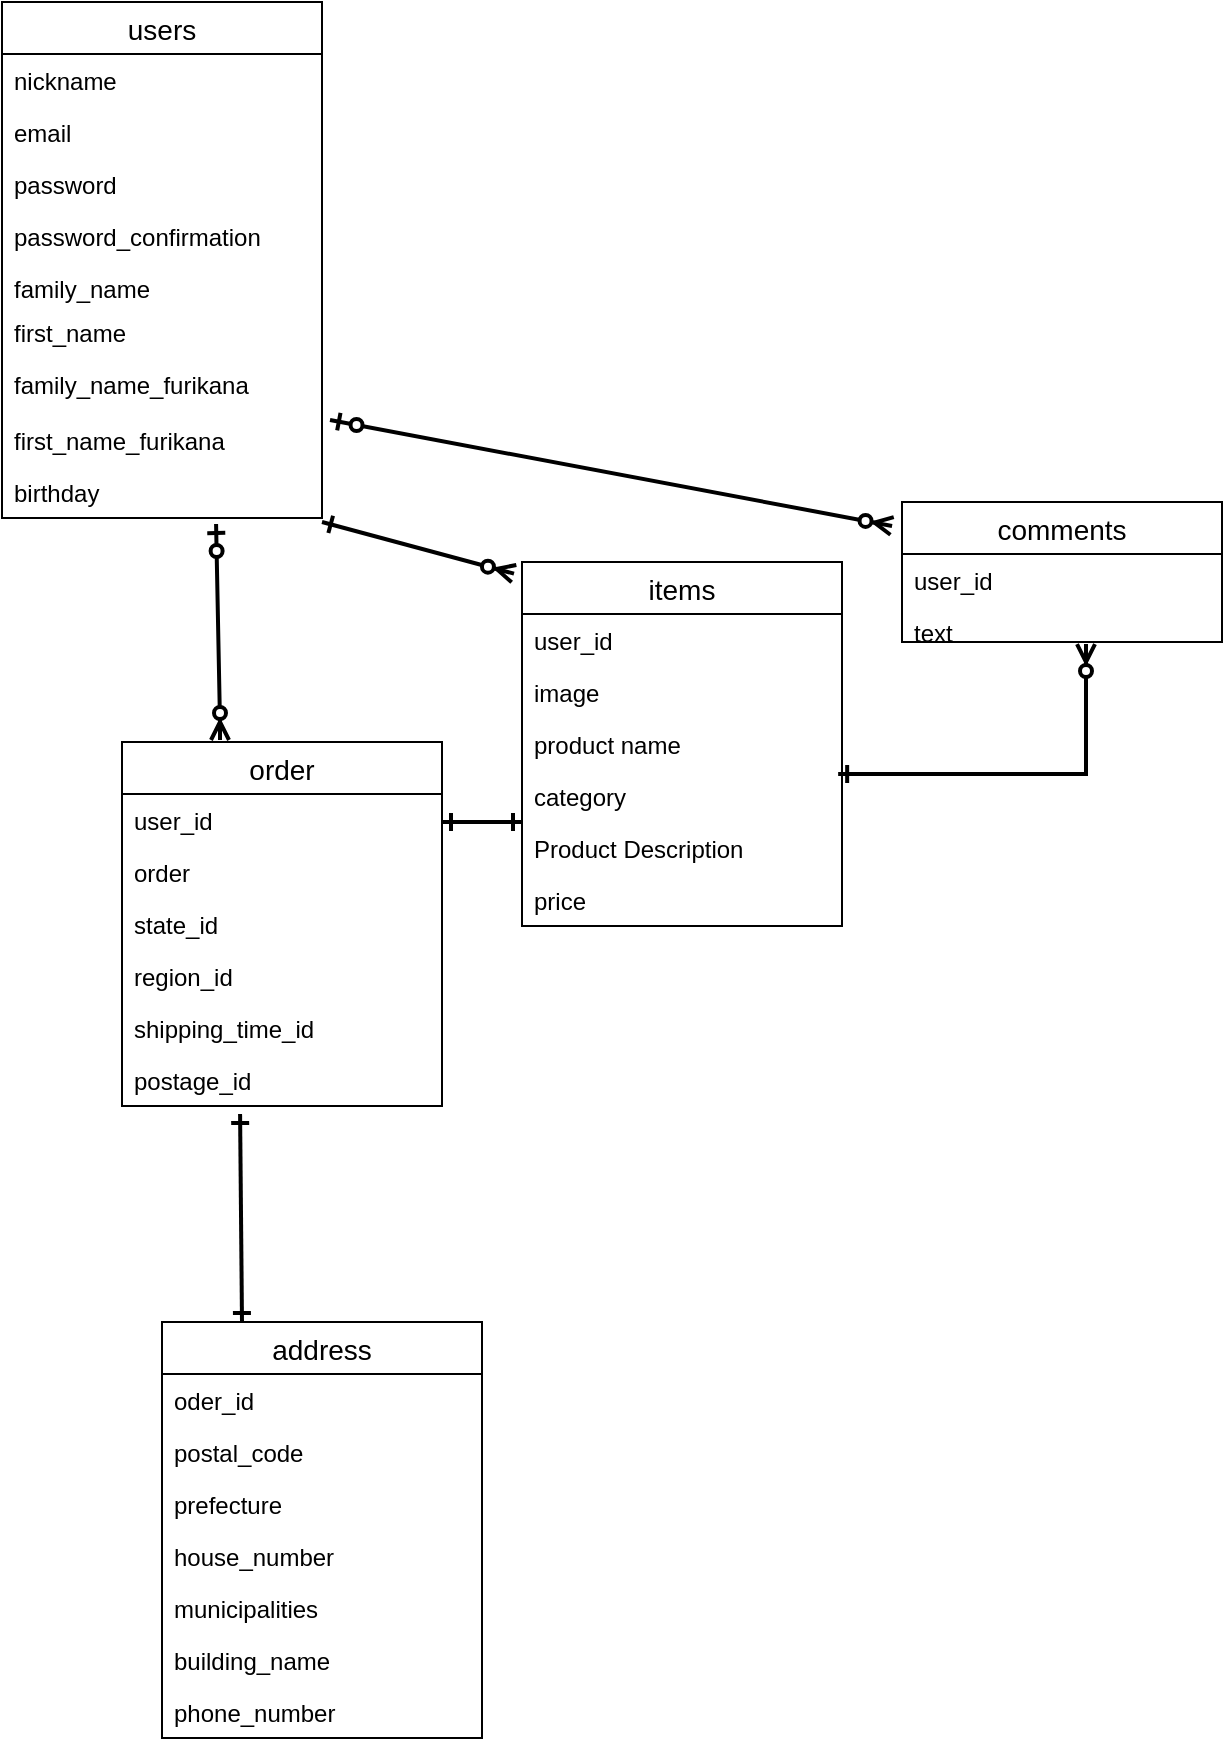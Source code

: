 <mxfile version="13.1.3">
    <diagram id="6hGFLwfOUW9BJ-s0fimq" name="Page-1">
        <mxGraphModel dx="898" dy="680" grid="1" gridSize="10" guides="1" tooltips="1" connect="1" arrows="1" fold="1" page="1" pageScale="1" pageWidth="827" pageHeight="1169" math="0" shadow="0">
            <root>
                <mxCell id="0"/>
                <mxCell id="1" parent="0"/>
                <mxCell id="14" value="users" style="swimlane;fontStyle=0;childLayout=stackLayout;horizontal=1;startSize=26;horizontalStack=0;resizeParent=1;resizeParentMax=0;resizeLast=0;collapsible=1;marginBottom=0;align=center;fontSize=14;fillColor=none;gradientColor=none;" parent="1" vertex="1">
                    <mxGeometry x="50" y="60" width="160" height="258" as="geometry">
                        <mxRectangle x="50" y="60" width="70" height="26" as="alternateBounds"/>
                    </mxGeometry>
                </mxCell>
                <mxCell id="75" value="nickname" style="text;strokeColor=none;fillColor=none;spacingLeft=4;spacingRight=4;overflow=hidden;rotatable=0;points=[[0,0.5],[1,0.5]];portConstraint=eastwest;fontSize=12;" parent="14" vertex="1">
                    <mxGeometry y="26" width="160" height="26" as="geometry"/>
                </mxCell>
                <mxCell id="16" value="email" style="text;strokeColor=none;fillColor=none;spacingLeft=4;spacingRight=4;overflow=hidden;rotatable=0;points=[[0,0.5],[1,0.5]];portConstraint=eastwest;fontSize=12;" parent="14" vertex="1">
                    <mxGeometry y="52" width="160" height="26" as="geometry"/>
                </mxCell>
                <mxCell id="17" value="password" style="text;strokeColor=none;fillColor=none;spacingLeft=4;spacingRight=4;overflow=hidden;rotatable=0;points=[[0,0.5],[1,0.5]];portConstraint=eastwest;fontSize=12;" parent="14" vertex="1">
                    <mxGeometry y="78" width="160" height="26" as="geometry"/>
                </mxCell>
                <mxCell id="21" value="password_confirmation" style="text;strokeColor=none;fillColor=none;spacingLeft=4;spacingRight=4;overflow=hidden;rotatable=0;points=[[0,0.5],[1,0.5]];portConstraint=eastwest;fontSize=12;" parent="14" vertex="1">
                    <mxGeometry y="104" width="160" height="26" as="geometry"/>
                </mxCell>
                <mxCell id="19" value="family_name" style="text;strokeColor=none;fillColor=none;spacingLeft=4;spacingRight=4;overflow=hidden;rotatable=0;points=[[0,0.5],[1,0.5]];portConstraint=eastwest;fontSize=12;" parent="14" vertex="1">
                    <mxGeometry y="130" width="160" height="22" as="geometry"/>
                </mxCell>
                <mxCell id="23" value="first_name" style="text;strokeColor=none;fillColor=none;spacingLeft=4;spacingRight=4;overflow=hidden;rotatable=0;points=[[0,0.5],[1,0.5]];portConstraint=eastwest;fontSize=12;" parent="14" vertex="1">
                    <mxGeometry y="152" width="160" height="26" as="geometry"/>
                </mxCell>
                <mxCell id="29" value="family_name_furikana" style="text;strokeColor=none;fillColor=none;spacingLeft=4;spacingRight=4;overflow=hidden;rotatable=0;points=[[0,0.5],[1,0.5]];portConstraint=eastwest;fontSize=12;" parent="14" vertex="1">
                    <mxGeometry y="178" width="160" height="28" as="geometry"/>
                </mxCell>
                <mxCell id="28" value="first_name_furikana" style="text;strokeColor=none;fillColor=none;spacingLeft=4;spacingRight=4;overflow=hidden;rotatable=0;points=[[0,0.5],[1,0.5]];portConstraint=eastwest;fontSize=12;" parent="14" vertex="1">
                    <mxGeometry y="206" width="160" height="26" as="geometry"/>
                </mxCell>
                <mxCell id="30" value="birthday" style="text;strokeColor=none;fillColor=none;spacingLeft=4;spacingRight=4;overflow=hidden;rotatable=0;points=[[0,0.5],[1,0.5]];portConstraint=eastwest;fontSize=12;" parent="14" vertex="1">
                    <mxGeometry y="232" width="160" height="26" as="geometry"/>
                </mxCell>
                <mxCell id="44" value="comments" style="swimlane;fontStyle=0;childLayout=stackLayout;horizontal=1;startSize=26;horizontalStack=0;resizeParent=1;resizeParentMax=0;resizeLast=0;collapsible=1;marginBottom=0;align=center;fontSize=14;fillColor=none;gradientColor=none;" parent="1" vertex="1">
                    <mxGeometry x="500" y="310" width="160" height="70" as="geometry"/>
                </mxCell>
                <mxCell id="77" value="user_id" style="text;strokeColor=none;fillColor=none;spacingLeft=4;spacingRight=4;overflow=hidden;rotatable=0;points=[[0,0.5],[1,0.5]];portConstraint=eastwest;fontSize=12;" parent="44" vertex="1">
                    <mxGeometry y="26" width="160" height="26" as="geometry"/>
                </mxCell>
                <mxCell id="45" value="text" style="text;strokeColor=none;fillColor=none;spacingLeft=4;spacingRight=4;overflow=hidden;rotatable=0;points=[[0,0.5],[1,0.5]];portConstraint=eastwest;fontSize=12;" parent="44" vertex="1">
                    <mxGeometry y="52" width="160" height="18" as="geometry"/>
                </mxCell>
                <mxCell id="99" value="" style="fontSize=12;html=1;endArrow=ERzeroToMany;startArrow=ERzeroToOne;exitX=1.025;exitY=0.115;exitDx=0;exitDy=0;exitPerimeter=0;entryX=-0.031;entryY=0.171;entryDx=0;entryDy=0;entryPerimeter=0;startFill=1;strokeWidth=2;" parent="1" source="28" target="44" edge="1">
                    <mxGeometry width="100" height="100" relative="1" as="geometry">
                        <mxPoint x="310" y="390" as="sourcePoint"/>
                        <mxPoint x="410" y="290" as="targetPoint"/>
                    </mxGeometry>
                </mxCell>
                <mxCell id="100" value="" style="fontSize=12;html=1;endArrow=ERzeroToMany;startArrow=ERone;entryX=-0.025;entryY=0.032;entryDx=0;entryDy=0;entryPerimeter=0;startFill=0;strokeWidth=2;" parent="1" target="31" edge="1">
                    <mxGeometry width="100" height="100" relative="1" as="geometry">
                        <mxPoint x="210" y="320" as="sourcePoint"/>
                        <mxPoint x="310" y="220" as="targetPoint"/>
                    </mxGeometry>
                </mxCell>
                <mxCell id="103" value="" style="endArrow=ERzeroToMany;html=1;entryX=0.575;entryY=1.056;entryDx=0;entryDy=0;entryPerimeter=0;endFill=1;startArrow=ERone;startFill=0;edgeStyle=orthogonalEdgeStyle;elbow=vertical;exitX=0.988;exitY=0.077;exitDx=0;exitDy=0;exitPerimeter=0;rounded=0;strokeWidth=2;" parent="1" source="37" target="45" edge="1">
                    <mxGeometry relative="1" as="geometry">
                        <mxPoint x="450" y="485.5" as="sourcePoint"/>
                        <mxPoint x="610" y="485.5" as="targetPoint"/>
                    </mxGeometry>
                </mxCell>
                <mxCell id="31" value="items" style="swimlane;fontStyle=0;childLayout=stackLayout;horizontal=1;startSize=26;horizontalStack=0;resizeParent=1;resizeParentMax=0;resizeLast=0;collapsible=1;marginBottom=0;align=center;fontSize=14;fillColor=none;gradientColor=none;" parent="1" vertex="1">
                    <mxGeometry x="310" y="340" width="160" height="182" as="geometry"/>
                </mxCell>
                <mxCell id="78" value="user_id" style="text;strokeColor=none;fillColor=none;spacingLeft=4;spacingRight=4;overflow=hidden;rotatable=0;points=[[0,0.5],[1,0.5]];portConstraint=eastwest;fontSize=12;" parent="31" vertex="1">
                    <mxGeometry y="26" width="160" height="26" as="geometry"/>
                </mxCell>
                <mxCell id="34" value="image" style="text;strokeColor=none;fillColor=none;spacingLeft=4;spacingRight=4;overflow=hidden;rotatable=0;points=[[0,0.5],[1,0.5]];portConstraint=eastwest;fontSize=12;" parent="31" vertex="1">
                    <mxGeometry y="52" width="160" height="26" as="geometry"/>
                </mxCell>
                <mxCell id="32" value="product name" style="text;strokeColor=none;fillColor=none;spacingLeft=4;spacingRight=4;overflow=hidden;rotatable=0;points=[[0,0.5],[1,0.5]];portConstraint=eastwest;fontSize=12;" parent="31" vertex="1">
                    <mxGeometry y="78" width="160" height="26" as="geometry"/>
                </mxCell>
                <mxCell id="37" value="category" style="text;strokeColor=none;fillColor=none;spacingLeft=4;spacingRight=4;overflow=hidden;rotatable=0;points=[[0,0.5],[1,0.5]];portConstraint=eastwest;fontSize=12;" parent="31" vertex="1">
                    <mxGeometry y="104" width="160" height="26" as="geometry"/>
                </mxCell>
                <mxCell id="36" value="Product Description" style="text;strokeColor=none;fillColor=none;spacingLeft=4;spacingRight=4;overflow=hidden;rotatable=0;points=[[0,0.5],[1,0.5]];portConstraint=eastwest;fontSize=12;" parent="31" vertex="1">
                    <mxGeometry y="130" width="160" height="26" as="geometry"/>
                </mxCell>
                <mxCell id="33" value="price" style="text;strokeColor=none;fillColor=none;spacingLeft=4;spacingRight=4;overflow=hidden;rotatable=0;points=[[0,0.5],[1,0.5]];portConstraint=eastwest;fontSize=12;" parent="31" vertex="1">
                    <mxGeometry y="156" width="160" height="26" as="geometry"/>
                </mxCell>
                <mxCell id="104" value="order" style="swimlane;fontStyle=0;childLayout=stackLayout;horizontal=1;startSize=26;horizontalStack=0;resizeParent=1;resizeParentMax=0;resizeLast=0;collapsible=1;marginBottom=0;align=center;fontSize=14;" parent="1" vertex="1">
                    <mxGeometry x="110" y="430" width="160" height="182" as="geometry"/>
                </mxCell>
                <mxCell id="105" value="user_id" style="text;strokeColor=none;fillColor=none;spacingLeft=4;spacingRight=4;overflow=hidden;rotatable=0;points=[[0,0.5],[1,0.5]];portConstraint=eastwest;fontSize=12;" parent="104" vertex="1">
                    <mxGeometry y="26" width="160" height="26" as="geometry"/>
                </mxCell>
                <mxCell id="109" value="" style="endArrow=ERone;html=1;rounded=0;startArrow=ERone;startFill=0;endFill=0;strokeWidth=2;" parent="104" edge="1">
                    <mxGeometry relative="1" as="geometry">
                        <mxPoint x="160" y="40" as="sourcePoint"/>
                        <mxPoint x="200" y="40" as="targetPoint"/>
                    </mxGeometry>
                </mxCell>
                <mxCell id="106" value="order" style="text;strokeColor=none;fillColor=none;spacingLeft=4;spacingRight=4;overflow=hidden;rotatable=0;points=[[0,0.5],[1,0.5]];portConstraint=eastwest;fontSize=12;" parent="104" vertex="1">
                    <mxGeometry y="52" width="160" height="26" as="geometry"/>
                </mxCell>
                <mxCell id="38" value="state_id" style="text;strokeColor=none;fillColor=none;spacingLeft=4;spacingRight=4;overflow=hidden;rotatable=0;points=[[0,0.5],[1,0.5]];portConstraint=eastwest;fontSize=12;" parent="104" vertex="1">
                    <mxGeometry y="78" width="160" height="26" as="geometry"/>
                </mxCell>
                <mxCell id="41" value="region_id" style="text;strokeColor=none;fillColor=none;spacingLeft=4;spacingRight=4;overflow=hidden;rotatable=0;points=[[0,0.5],[1,0.5]];portConstraint=eastwest;fontSize=12;" parent="104" vertex="1">
                    <mxGeometry y="104" width="160" height="26" as="geometry"/>
                </mxCell>
                <mxCell id="42" value="shipping_time_id" style="text;strokeColor=none;fillColor=none;spacingLeft=4;spacingRight=4;overflow=hidden;rotatable=0;points=[[0,0.5],[1,0.5]];portConstraint=eastwest;fontSize=12;" parent="104" vertex="1">
                    <mxGeometry y="130" width="160" height="26" as="geometry"/>
                </mxCell>
                <mxCell id="40" value="postage_id" style="text;strokeColor=none;fillColor=none;spacingLeft=4;spacingRight=4;overflow=hidden;rotatable=0;points=[[0,0.5],[1,0.5]];portConstraint=eastwest;fontSize=12;" parent="104" vertex="1">
                    <mxGeometry y="156" width="160" height="26" as="geometry"/>
                </mxCell>
                <mxCell id="108" value="" style="endArrow=ERzeroToMany;html=1;rounded=0;exitX=0.669;exitY=1.115;exitDx=0;exitDy=0;exitPerimeter=0;startArrow=ERzeroToOne;startFill=1;endFill=1;strokeWidth=2;" parent="1" source="30" edge="1">
                    <mxGeometry relative="1" as="geometry">
                        <mxPoint x="158.96" y="374.992" as="sourcePoint"/>
                        <mxPoint x="159" y="429" as="targetPoint"/>
                        <Array as="points">
                            <mxPoint x="159" y="420"/>
                        </Array>
                    </mxGeometry>
                </mxCell>
                <mxCell id="48" value="address" style="swimlane;fontStyle=0;childLayout=stackLayout;horizontal=1;startSize=26;horizontalStack=0;resizeParent=1;resizeParentMax=0;resizeLast=0;collapsible=1;marginBottom=0;align=center;fontSize=14;fillColor=none;gradientColor=none;" parent="1" vertex="1">
                    <mxGeometry x="130" y="720" width="160" height="208" as="geometry"/>
                </mxCell>
                <mxCell id="15" value="oder_id" style="text;strokeColor=none;fillColor=none;spacingLeft=4;spacingRight=4;overflow=hidden;rotatable=0;points=[[0,0.5],[1,0.5]];portConstraint=eastwest;fontSize=12;" parent="48" vertex="1">
                    <mxGeometry y="26" width="160" height="26" as="geometry"/>
                </mxCell>
                <mxCell id="61" value="postal_code" style="text;strokeColor=none;fillColor=none;spacingLeft=4;spacingRight=4;overflow=hidden;rotatable=0;points=[[0,0.5],[1,0.5]];portConstraint=eastwest;fontSize=12;" parent="48" vertex="1">
                    <mxGeometry y="52" width="160" height="26" as="geometry"/>
                </mxCell>
                <mxCell id="62" value="prefecture" style="text;strokeColor=none;fillColor=none;spacingLeft=4;spacingRight=4;overflow=hidden;rotatable=0;points=[[0,0.5],[1,0.5]];portConstraint=eastwest;fontSize=12;" parent="48" vertex="1">
                    <mxGeometry y="78" width="160" height="26" as="geometry"/>
                </mxCell>
                <mxCell id="64" value="house_number" style="text;strokeColor=none;fillColor=none;spacingLeft=4;spacingRight=4;overflow=hidden;rotatable=0;points=[[0,0.5],[1,0.5]];portConstraint=eastwest;fontSize=12;" parent="48" vertex="1">
                    <mxGeometry y="104" width="160" height="26" as="geometry"/>
                </mxCell>
                <mxCell id="63" value="municipalities" style="text;strokeColor=none;fillColor=none;spacingLeft=4;spacingRight=4;overflow=hidden;rotatable=0;points=[[0,0.5],[1,0.5]];portConstraint=eastwest;fontSize=12;" parent="48" vertex="1">
                    <mxGeometry y="130" width="160" height="26" as="geometry"/>
                </mxCell>
                <mxCell id="65" value="building_name&#10;" style="text;strokeColor=none;fillColor=none;spacingLeft=4;spacingRight=4;overflow=hidden;rotatable=0;points=[[0,0.5],[1,0.5]];portConstraint=eastwest;fontSize=12;" parent="48" vertex="1">
                    <mxGeometry y="156" width="160" height="26" as="geometry"/>
                </mxCell>
                <mxCell id="66" value="phone_number" style="text;strokeColor=none;fillColor=none;spacingLeft=4;spacingRight=4;overflow=hidden;rotatable=0;points=[[0,0.5],[1,0.5]];portConstraint=eastwest;fontSize=12;" parent="48" vertex="1">
                    <mxGeometry y="182" width="160" height="26" as="geometry"/>
                </mxCell>
                <mxCell id="113" value="" style="endArrow=ERone;html=1;rounded=0;exitX=0.25;exitY=0;exitDx=0;exitDy=0;entryX=0.369;entryY=1.154;entryDx=0;entryDy=0;entryPerimeter=0;strokeWidth=2;startArrow=ERone;startFill=0;endFill=0;" edge="1" parent="1" source="48" target="40">
                    <mxGeometry relative="1" as="geometry">
                        <mxPoint x="210" y="550" as="sourcePoint"/>
                        <mxPoint x="370" y="550" as="targetPoint"/>
                    </mxGeometry>
                </mxCell>
            </root>
        </mxGraphModel>
    </diagram>
</mxfile>